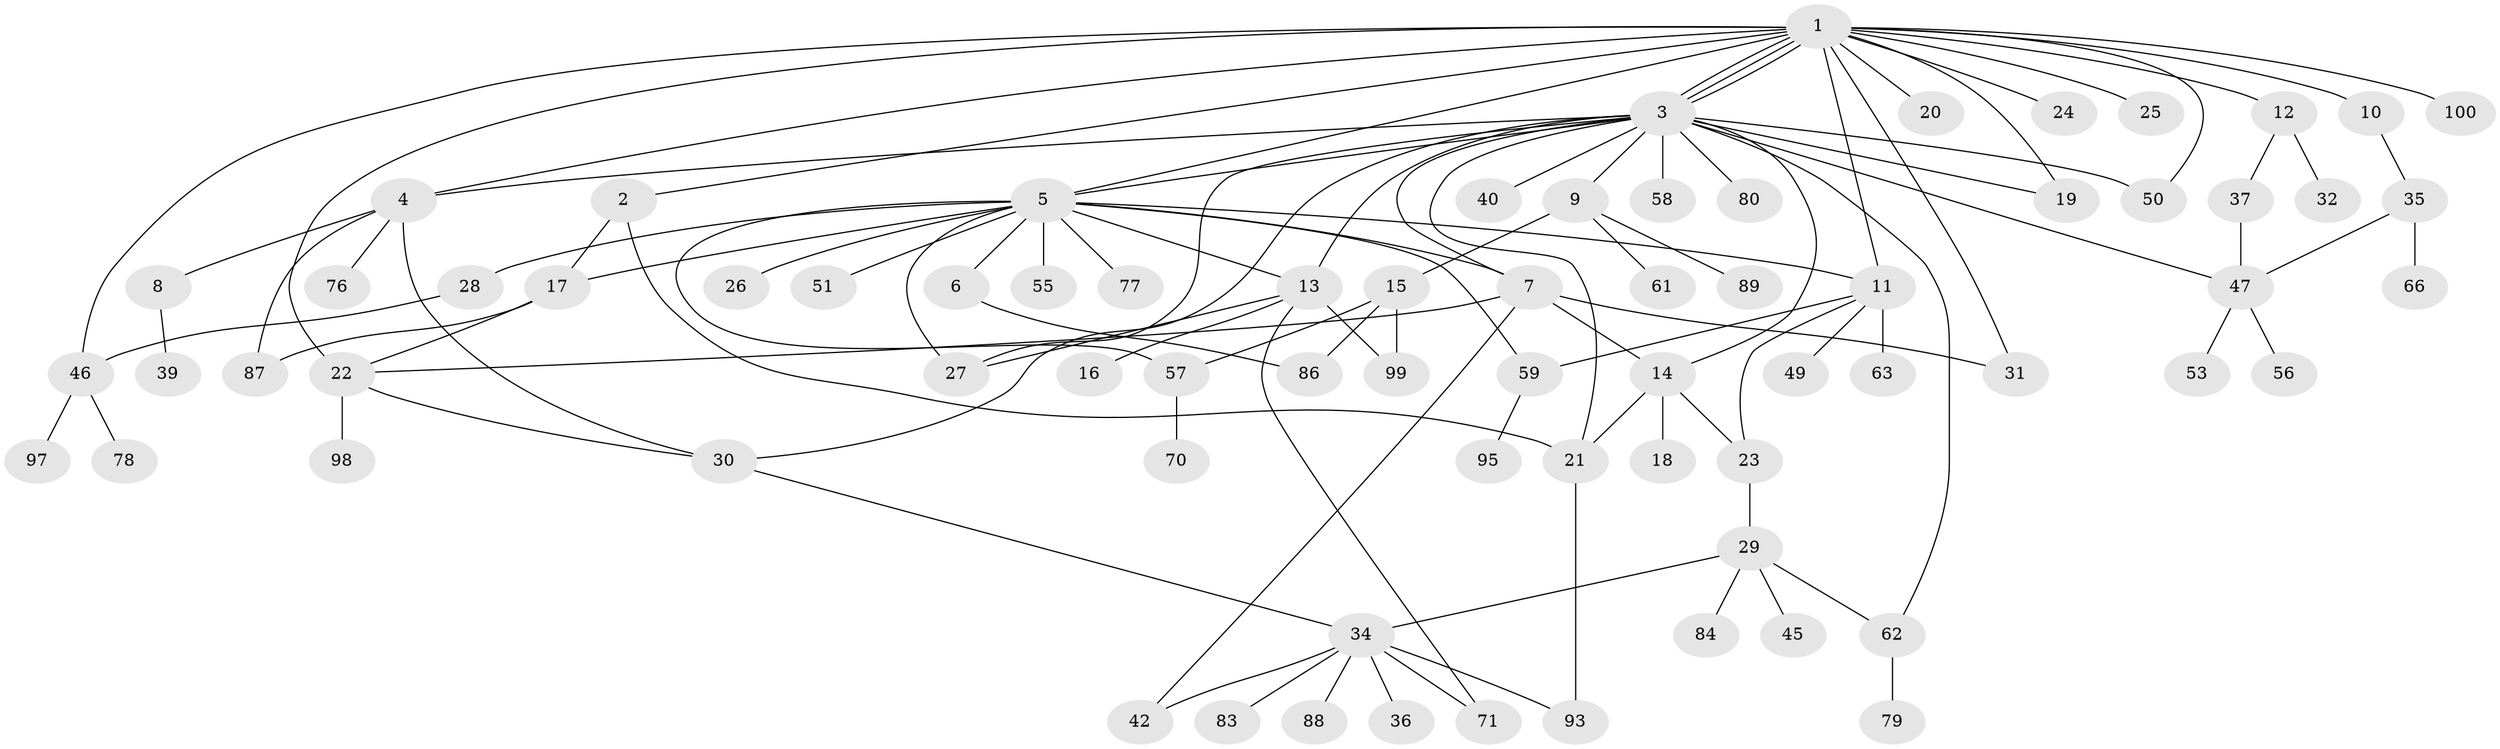 // Generated by graph-tools (version 1.1) at 2025/23/03/03/25 07:23:55]
// undirected, 74 vertices, 107 edges
graph export_dot {
graph [start="1"]
  node [color=gray90,style=filled];
  1 [super="+91"];
  2;
  3 [super="+54"];
  4 [super="+33"];
  5 [super="+73"];
  6;
  7 [super="+68"];
  8;
  9 [super="+43"];
  10;
  11 [super="+60"];
  12 [super="+44"];
  13 [super="+52"];
  14 [super="+74"];
  15 [super="+38"];
  16;
  17 [super="+67"];
  18;
  19 [super="+96"];
  20;
  21 [super="+69"];
  22 [super="+48"];
  23 [super="+41"];
  24;
  25;
  26;
  27 [super="+82"];
  28;
  29 [super="+101"];
  30;
  31;
  32 [super="+94"];
  34 [super="+72"];
  35;
  36 [super="+75"];
  37;
  39;
  40;
  42;
  45;
  46 [super="+65"];
  47 [super="+92"];
  49;
  50;
  51;
  53;
  55;
  56;
  57;
  58;
  59 [super="+90"];
  61 [super="+64"];
  62 [super="+85"];
  63;
  66;
  70;
  71;
  76;
  77;
  78;
  79;
  80 [super="+81"];
  83;
  84;
  86;
  87;
  88;
  89;
  93;
  95;
  97;
  98;
  99;
  100;
  1 -- 2;
  1 -- 3;
  1 -- 3;
  1 -- 3;
  1 -- 4 [weight=2];
  1 -- 5;
  1 -- 10;
  1 -- 11;
  1 -- 12;
  1 -- 20;
  1 -- 22;
  1 -- 24;
  1 -- 25;
  1 -- 31;
  1 -- 46;
  1 -- 50;
  1 -- 100;
  1 -- 19;
  2 -- 17;
  2 -- 21;
  3 -- 5;
  3 -- 7;
  3 -- 9;
  3 -- 13;
  3 -- 14;
  3 -- 19;
  3 -- 27;
  3 -- 30;
  3 -- 40;
  3 -- 50;
  3 -- 58;
  3 -- 62;
  3 -- 80;
  3 -- 21;
  3 -- 47;
  3 -- 4;
  4 -- 8;
  4 -- 87;
  4 -- 76;
  4 -- 30;
  5 -- 6;
  5 -- 7;
  5 -- 11;
  5 -- 17;
  5 -- 26;
  5 -- 28;
  5 -- 51;
  5 -- 55;
  5 -- 57;
  5 -- 77;
  5 -- 27;
  5 -- 59;
  5 -- 13;
  6 -- 86;
  7 -- 42;
  7 -- 14;
  7 -- 31;
  7 -- 22;
  8 -- 39;
  9 -- 15;
  9 -- 89;
  9 -- 61;
  10 -- 35;
  11 -- 23;
  11 -- 49;
  11 -- 59;
  11 -- 63;
  12 -- 32;
  12 -- 37;
  13 -- 16;
  13 -- 27;
  13 -- 71;
  13 -- 99;
  14 -- 18;
  14 -- 21;
  14 -- 23;
  15 -- 57;
  15 -- 99;
  15 -- 86;
  17 -- 22;
  17 -- 87;
  21 -- 93;
  22 -- 30;
  22 -- 98;
  23 -- 29;
  28 -- 46;
  29 -- 34;
  29 -- 45;
  29 -- 62;
  29 -- 84;
  30 -- 34;
  34 -- 36;
  34 -- 42;
  34 -- 71;
  34 -- 83;
  34 -- 88;
  34 -- 93;
  35 -- 47;
  35 -- 66;
  37 -- 47;
  46 -- 97;
  46 -- 78;
  47 -- 53;
  47 -- 56;
  57 -- 70;
  59 -- 95;
  62 -- 79;
}
